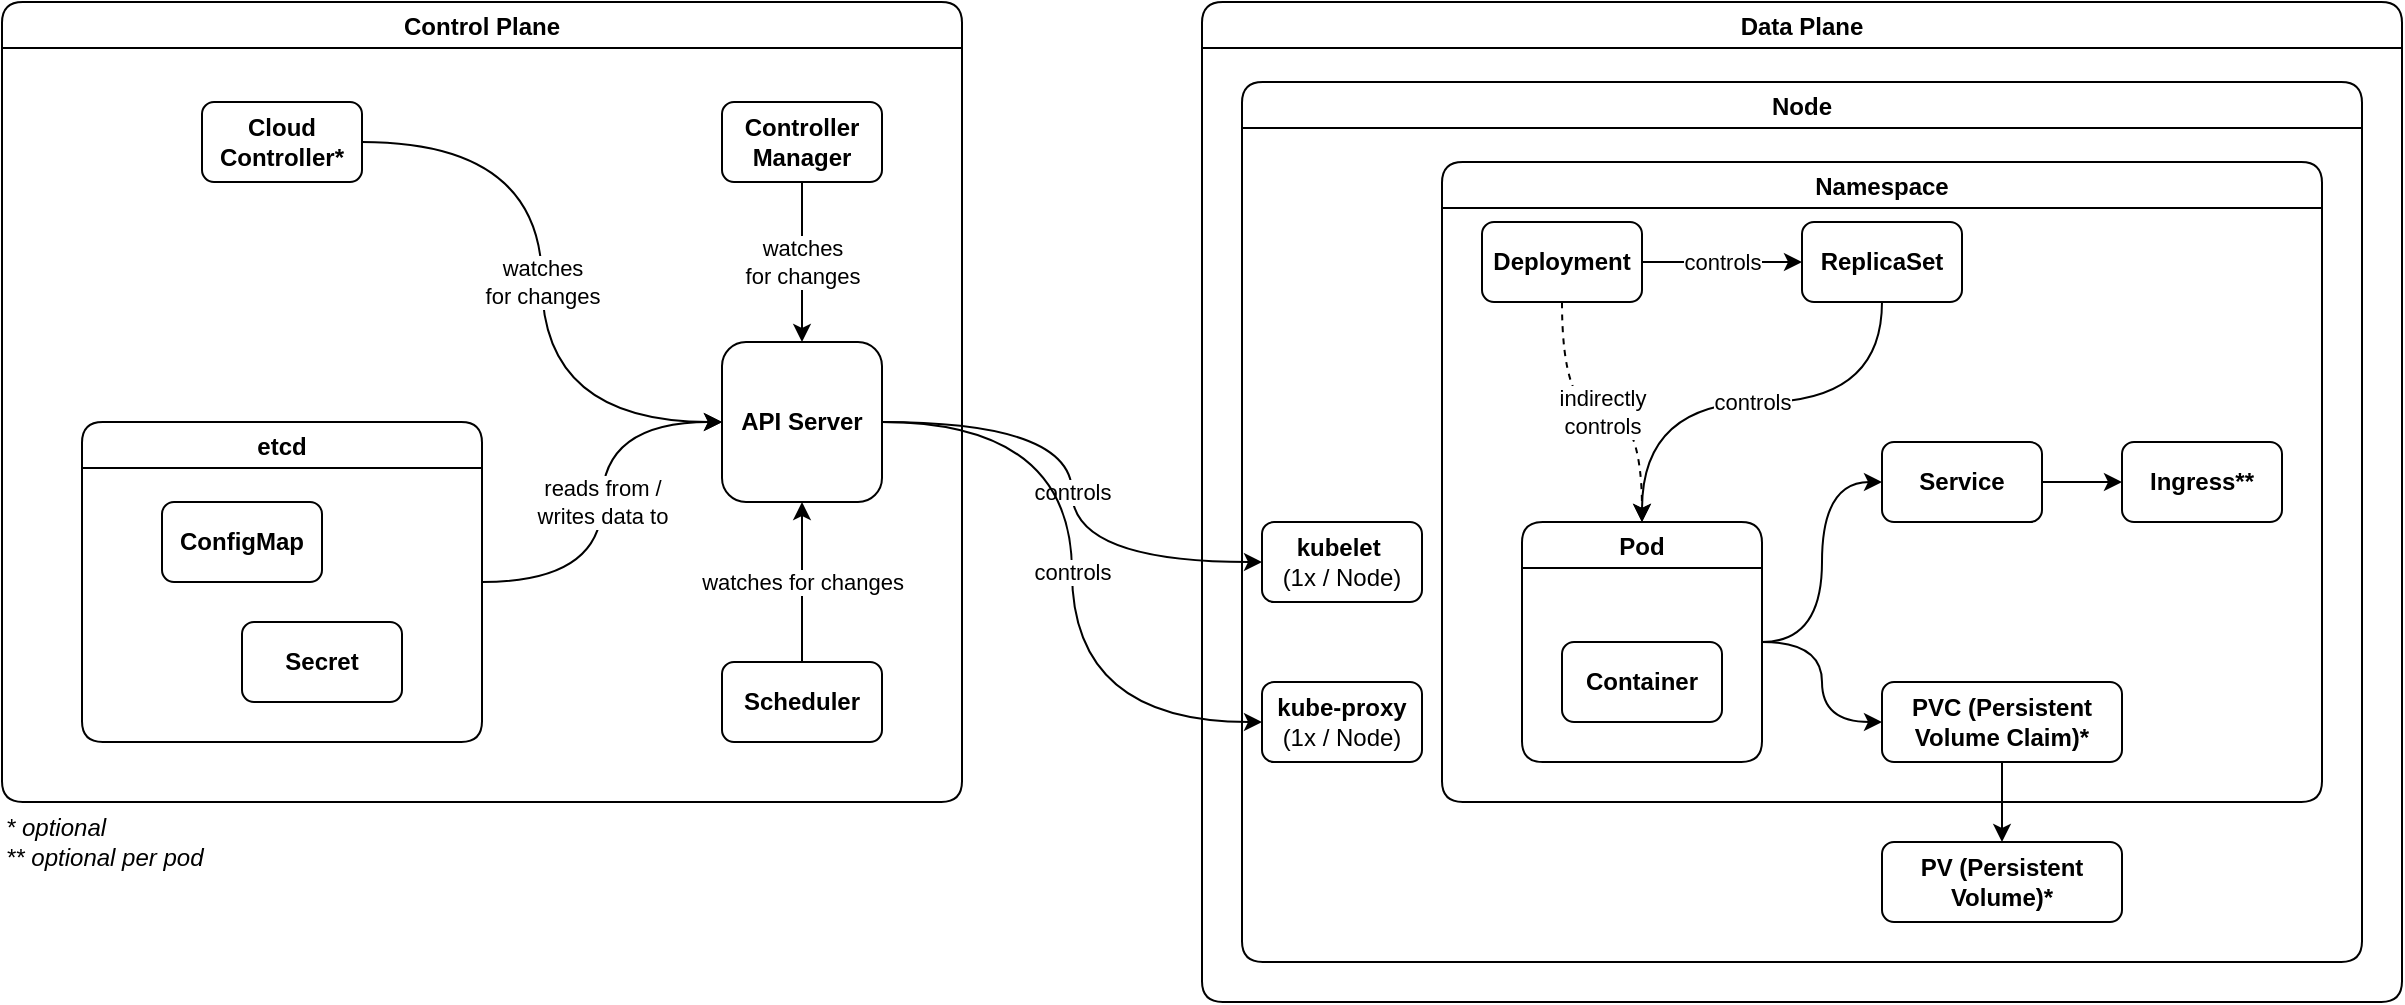 <mxfile scale="5" border="30">
    <diagram id="vPCKSPUFWRb-9OJNIS15" name="k8s_architecture">
        <mxGraphModel dx="1808" dy="624" grid="1" gridSize="10" guides="1" tooltips="1" connect="1" arrows="1" fold="1" page="1" pageScale="1" pageWidth="850" pageHeight="1100" background="#FFFFFF" math="0" shadow="0">
            <root>
                <mxCell id="0"/>
                <mxCell id="1" parent="0"/>
                <mxCell id="15" value="Node" style="swimlane;rounded=1;container=0;" parent="1" vertex="1">
                    <mxGeometry x="-60" y="40" width="560" height="440" as="geometry"/>
                </mxCell>
                <mxCell id="Z1n4L7d53lUlXm8QZN24-15" value="Data Plane" style="swimlane;rounded=1;container=0;" parent="1" vertex="1">
                    <mxGeometry x="-80" width="600" height="500" as="geometry"/>
                </mxCell>
                <mxCell id="11" value="Namespace" style="swimlane;rounded=1;startSize=23;container=0;" parent="Z1n4L7d53lUlXm8QZN24-15" vertex="1">
                    <mxGeometry x="120" y="80" width="440" height="320" as="geometry"/>
                </mxCell>
                <mxCell id="21" style="edgeStyle=orthogonalEdgeStyle;html=1;entryX=0;entryY=0.5;entryDx=0;entryDy=0;curved=1;" edge="1" parent="11" source="h6zBFYHbi13IkuGyHqoI-14" target="JFjtQ3_3fZUOOB4uauIV-16">
                    <mxGeometry relative="1" as="geometry"/>
                </mxCell>
                <mxCell id="23" style="edgeStyle=orthogonalEdgeStyle;curved=1;html=1;entryX=0;entryY=0.5;entryDx=0;entryDy=0;" edge="1" parent="11" source="h6zBFYHbi13IkuGyHqoI-14" target="18">
                    <mxGeometry relative="1" as="geometry"/>
                </mxCell>
                <mxCell id="h6zBFYHbi13IkuGyHqoI-14" value="Pod" style="swimlane;rounded=1;container=1;" parent="11" vertex="1">
                    <mxGeometry x="40" y="180" width="120" height="120" as="geometry">
                        <mxRectangle x="220" y="100" width="130" height="23" as="alternateBounds"/>
                    </mxGeometry>
                </mxCell>
                <mxCell id="h6zBFYHbi13IkuGyHqoI-15" value="&lt;b&gt;Container&lt;/b&gt;" style="rounded=1;whiteSpace=wrap;html=1;" parent="h6zBFYHbi13IkuGyHqoI-14" vertex="1">
                    <mxGeometry x="20" y="60" width="80" height="40" as="geometry"/>
                </mxCell>
                <mxCell id="JFjtQ3_3fZUOOB4uauIV-16" value="&lt;b&gt;Service&lt;/b&gt;" style="rounded=1;whiteSpace=wrap;html=1;" parent="11" vertex="1">
                    <mxGeometry x="220" y="140" width="80" height="40" as="geometry"/>
                </mxCell>
                <mxCell id="JFjtQ3_3fZUOOB4uauIV-18" value="&lt;b&gt;Ingress**&lt;/b&gt;" style="rounded=1;whiteSpace=wrap;html=1;" parent="11" vertex="1">
                    <mxGeometry x="340" y="140" width="80" height="40" as="geometry"/>
                </mxCell>
                <mxCell id="JFjtQ3_3fZUOOB4uauIV-19" style="edgeStyle=orthogonalEdgeStyle;curved=1;html=1;entryX=0;entryY=0.5;entryDx=0;entryDy=0;" parent="11" source="JFjtQ3_3fZUOOB4uauIV-16" target="JFjtQ3_3fZUOOB4uauIV-18" edge="1">
                    <mxGeometry relative="1" as="geometry"/>
                </mxCell>
                <mxCell id="18" value="&lt;b&gt;PVC (Persistent Volume Claim)*&lt;/b&gt;" style="rounded=1;whiteSpace=wrap;html=1;" vertex="1" parent="11">
                    <mxGeometry x="220" y="260" width="120" height="40" as="geometry"/>
                </mxCell>
                <mxCell id="12" value="&lt;b&gt;kubelet&lt;/b&gt;&amp;nbsp;&lt;br&gt;(1x / Node)" style="rounded=1;whiteSpace=wrap;html=1;" parent="Z1n4L7d53lUlXm8QZN24-15" vertex="1">
                    <mxGeometry x="30" y="260" width="80" height="40" as="geometry"/>
                </mxCell>
                <mxCell id="13" value="&lt;b&gt;kube-proxy&lt;br&gt;&lt;/b&gt;(1x / Node)" style="rounded=1;whiteSpace=wrap;html=1;" parent="Z1n4L7d53lUlXm8QZN24-15" vertex="1">
                    <mxGeometry x="30" y="340" width="80" height="40" as="geometry"/>
                </mxCell>
                <mxCell id="20" value="indirectly&lt;br&gt;controls" style="edgeStyle=orthogonalEdgeStyle;curved=1;html=1;dashed=1;" edge="1" parent="Z1n4L7d53lUlXm8QZN24-15" source="pGyoFhFBFUe1yXl2SOhE-15" target="h6zBFYHbi13IkuGyHqoI-14">
                    <mxGeometry relative="1" as="geometry"/>
                </mxCell>
                <mxCell id="pGyoFhFBFUe1yXl2SOhE-15" value="&lt;b&gt;Deployment&lt;/b&gt;" style="rounded=1;whiteSpace=wrap;html=1;" parent="Z1n4L7d53lUlXm8QZN24-15" vertex="1">
                    <mxGeometry x="140" y="110" width="80" height="40" as="geometry"/>
                </mxCell>
                <mxCell id="19" value="controls" style="edgeStyle=orthogonalEdgeStyle;html=1;entryX=0.5;entryY=0;entryDx=0;entryDy=0;curved=1;" edge="1" parent="Z1n4L7d53lUlXm8QZN24-15" source="pGyoFhFBFUe1yXl2SOhE-14" target="h6zBFYHbi13IkuGyHqoI-14">
                    <mxGeometry relative="1" as="geometry">
                        <Array as="points">
                            <mxPoint x="340" y="200"/>
                            <mxPoint x="220" y="200"/>
                        </Array>
                    </mxGeometry>
                </mxCell>
                <mxCell id="pGyoFhFBFUe1yXl2SOhE-14" value="&lt;b&gt;ReplicaSet&lt;/b&gt;" style="rounded=1;whiteSpace=wrap;html=1;" parent="Z1n4L7d53lUlXm8QZN24-15" vertex="1">
                    <mxGeometry x="300" y="110" width="80" height="40" as="geometry"/>
                </mxCell>
                <mxCell id="pGyoFhFBFUe1yXl2SOhE-17" value="controls" style="edgeStyle=orthogonalEdgeStyle;curved=1;html=1;entryX=0;entryY=0.5;entryDx=0;entryDy=0;" parent="Z1n4L7d53lUlXm8QZN24-15" source="pGyoFhFBFUe1yXl2SOhE-15" target="pGyoFhFBFUe1yXl2SOhE-14" edge="1">
                    <mxGeometry relative="1" as="geometry"/>
                </mxCell>
                <mxCell id="22" value="&lt;b&gt;PV (Persistent Volume)*&lt;/b&gt;" style="rounded=1;whiteSpace=wrap;html=1;" vertex="1" parent="Z1n4L7d53lUlXm8QZN24-15">
                    <mxGeometry x="340" y="420" width="120" height="40" as="geometry"/>
                </mxCell>
                <mxCell id="24" style="edgeStyle=orthogonalEdgeStyle;curved=1;html=1;entryX=0.5;entryY=0;entryDx=0;entryDy=0;" edge="1" parent="Z1n4L7d53lUlXm8QZN24-15" source="18" target="22">
                    <mxGeometry relative="1" as="geometry"/>
                </mxCell>
                <mxCell id="KVBD6km7TDQGRYkFGeXN-26" value="Control Plane" style="swimlane;rounded=1;startSize=23;container=0;" parent="1" vertex="1">
                    <mxGeometry x="-680" width="480" height="400" as="geometry"/>
                </mxCell>
                <mxCell id="KVBD6km7TDQGRYkFGeXN-27" value="&lt;span style=&quot;color: rgb(0 , 0 , 0) ; font-family: &amp;#34;helvetica&amp;#34; ; font-size: 11px ; font-style: normal ; font-weight: 400 ; letter-spacing: normal ; text-align: center ; text-indent: 0px ; text-transform: none ; word-spacing: 0px ; background-color: rgb(255 , 255 , 255) ; display: inline ; float: none&quot;&gt;watches for changes&lt;/span&gt;" style="edgeStyle=none;html=1;" parent="1" source="KVBD6km7TDQGRYkFGeXN-18" edge="1">
                    <mxGeometry relative="1" as="geometry">
                        <mxPoint x="-280" y="250" as="targetPoint"/>
                    </mxGeometry>
                </mxCell>
                <mxCell id="KVBD6km7TDQGRYkFGeXN-33" value="controls" style="edgeStyle=orthogonalEdgeStyle;curved=1;html=1;entryX=0;entryY=0.5;entryDx=0;entryDy=0;" parent="1" source="KVBD6km7TDQGRYkFGeXN-19" target="12" edge="1">
                    <mxGeometry relative="1" as="geometry"/>
                </mxCell>
                <mxCell id="KVBD6km7TDQGRYkFGeXN-34" value="controls" style="edgeStyle=orthogonalEdgeStyle;curved=1;html=1;entryX=0;entryY=0.5;entryDx=0;entryDy=0;" parent="1" source="KVBD6km7TDQGRYkFGeXN-19" target="13" edge="1">
                    <mxGeometry relative="1" as="geometry"/>
                </mxCell>
                <mxCell id="17" value="&lt;i&gt;* optional&lt;br&gt;** optional per pod&lt;br&gt;&lt;/i&gt;" style="text;html=1;strokeColor=none;fillColor=none;align=left;verticalAlign=middle;whiteSpace=wrap;rounded=0;" parent="1" vertex="1">
                    <mxGeometry x="-680" y="400" width="120" height="40" as="geometry"/>
                </mxCell>
                <mxCell id="KVBD6km7TDQGRYkFGeXN-29" value="&lt;span style=&quot;color: rgb(0 , 0 , 0) ; font-family: &amp;#34;helvetica&amp;#34; ; font-size: 11px ; font-style: normal ; font-weight: 400 ; letter-spacing: normal ; text-align: center ; text-indent: 0px ; text-transform: none ; word-spacing: 0px ; background-color: rgb(255 , 255 , 255) ; display: inline ; float: none&quot;&gt;reads from /&lt;/span&gt;&lt;br style=&quot;color: rgb(0 , 0 , 0) ; font-family: &amp;#34;helvetica&amp;#34; ; font-size: 11px ; font-style: normal ; font-weight: 400 ; letter-spacing: normal ; text-align: center ; text-indent: 0px ; text-transform: none ; word-spacing: 0px&quot;&gt;&lt;span style=&quot;color: rgb(0 , 0 , 0) ; font-family: &amp;#34;helvetica&amp;#34; ; font-size: 11px ; font-style: normal ; font-weight: 400 ; letter-spacing: normal ; text-align: center ; text-indent: 0px ; text-transform: none ; word-spacing: 0px ; background-color: rgb(255 , 255 , 255) ; display: inline ; float: none&quot;&gt;writes data to&lt;/span&gt;" style="edgeStyle=orthogonalEdgeStyle;html=1;entryX=0;entryY=0.5;entryDx=0;entryDy=0;curved=1;" parent="1" source="KVBD6km7TDQGRYkFGeXN-23" target="KVBD6km7TDQGRYkFGeXN-19" edge="1">
                    <mxGeometry relative="1" as="geometry"/>
                </mxCell>
                <mxCell id="KVBD6km7TDQGRYkFGeXN-23" value="etcd" style="swimlane;rounded=1;startSize=23;" parent="1" vertex="1">
                    <mxGeometry x="-640" y="210" width="200" height="160" as="geometry"/>
                </mxCell>
                <mxCell id="KVBD6km7TDQGRYkFGeXN-24" value="&lt;b&gt;ConfigMap&lt;/b&gt;" style="rounded=1;whiteSpace=wrap;html=1;" parent="KVBD6km7TDQGRYkFGeXN-23" vertex="1">
                    <mxGeometry x="40" y="40" width="80" height="40" as="geometry"/>
                </mxCell>
                <mxCell id="KVBD6km7TDQGRYkFGeXN-25" value="&lt;b&gt;Secret&lt;/b&gt;" style="rounded=1;whiteSpace=wrap;html=1;" parent="KVBD6km7TDQGRYkFGeXN-23" vertex="1">
                    <mxGeometry x="80" y="100" width="80" height="40" as="geometry"/>
                </mxCell>
                <mxCell id="KVBD6km7TDQGRYkFGeXN-19" value="&lt;b&gt;API Server&lt;/b&gt;" style="rounded=1;whiteSpace=wrap;html=1;" parent="1" vertex="1">
                    <mxGeometry x="-320" y="170" width="80" height="80" as="geometry"/>
                </mxCell>
                <mxCell id="KVBD6km7TDQGRYkFGeXN-21" value="&lt;b&gt;Controller Manager&lt;/b&gt;" style="rounded=1;whiteSpace=wrap;html=1;" parent="1" vertex="1">
                    <mxGeometry x="-320" y="50" width="80" height="40" as="geometry"/>
                </mxCell>
                <mxCell id="KVBD6km7TDQGRYkFGeXN-20" value="watches&lt;br&gt;for changes" style="edgeStyle=orthogonalEdgeStyle;curved=1;html=1;entryX=0.5;entryY=0;entryDx=0;entryDy=0;" parent="1" source="KVBD6km7TDQGRYkFGeXN-21" target="KVBD6km7TDQGRYkFGeXN-19" edge="1">
                    <mxGeometry relative="1" as="geometry"/>
                </mxCell>
                <mxCell id="KVBD6km7TDQGRYkFGeXN-18" value="&lt;b&gt;Scheduler&lt;br&gt;&lt;/b&gt;" style="rounded=1;whiteSpace=wrap;html=1;" parent="1" vertex="1">
                    <mxGeometry x="-320" y="330" width="80" height="40" as="geometry"/>
                </mxCell>
                <mxCell id="KVBD6km7TDQGRYkFGeXN-31" value="&lt;span style=&quot;color: rgb(0 , 0 , 0) ; font-family: &amp;#34;helvetica&amp;#34; ; font-size: 11px ; font-style: normal ; font-weight: 400 ; letter-spacing: normal ; text-align: center ; text-indent: 0px ; text-transform: none ; word-spacing: 0px ; background-color: rgb(255 , 255 , 255) ; display: inline ; float: none&quot;&gt;watches&lt;/span&gt;&lt;br style=&quot;color: rgb(0 , 0 , 0) ; font-family: &amp;#34;helvetica&amp;#34; ; font-size: 11px ; font-style: normal ; font-weight: 400 ; letter-spacing: normal ; text-align: center ; text-indent: 0px ; text-transform: none ; word-spacing: 0px&quot;&gt;&lt;span style=&quot;color: rgb(0 , 0 , 0) ; font-family: &amp;#34;helvetica&amp;#34; ; font-size: 11px ; font-style: normal ; font-weight: 400 ; letter-spacing: normal ; text-align: center ; text-indent: 0px ; text-transform: none ; word-spacing: 0px ; background-color: rgb(255 , 255 , 255) ; display: inline ; float: none&quot;&gt;for changes&lt;/span&gt;" style="edgeStyle=orthogonalEdgeStyle;curved=1;html=1;entryX=0;entryY=0.5;entryDx=0;entryDy=0;" parent="1" source="KVBD6km7TDQGRYkFGeXN-16" target="KVBD6km7TDQGRYkFGeXN-19" edge="1">
                    <mxGeometry relative="1" as="geometry"/>
                </mxCell>
                <mxCell id="KVBD6km7TDQGRYkFGeXN-16" value="&lt;b&gt;Cloud Controller*&lt;/b&gt;" style="rounded=1;whiteSpace=wrap;html=1;" parent="1" vertex="1">
                    <mxGeometry x="-580" y="50" width="80" height="40" as="geometry"/>
                </mxCell>
            </root>
        </mxGraphModel>
    </diagram>
    <diagram id="XbA0uIqEg7AaF9tX0DSb" name="control plane">
        <mxGraphModel dx="2261" dy="624" grid="1" gridSize="10" guides="1" tooltips="1" connect="1" arrows="1" fold="1" page="1" pageScale="1" pageWidth="850" pageHeight="1100" math="0" shadow="0">
            <root>
                <mxCell id="8I_JmRNnupfbHmlrHGWc-0"/>
                <mxCell id="8I_JmRNnupfbHmlrHGWc-1" parent="8I_JmRNnupfbHmlrHGWc-0"/>
                <mxCell id="NnrZnB-4yMqVigNS2OZB-0" value="Control Plane" style="swimlane;rounded=1;startSize=23;" vertex="1" parent="8I_JmRNnupfbHmlrHGWc-1">
                    <mxGeometry x="-680" y="10" width="480" height="420" as="geometry"/>
                </mxCell>
                <mxCell id="NnrZnB-4yMqVigNS2OZB-1" value="&lt;span style=&quot;color: rgb(0 , 0 , 0) ; font-family: &amp;#34;helvetica&amp;#34; ; font-size: 11px ; font-style: normal ; font-weight: 400 ; letter-spacing: normal ; text-align: center ; text-indent: 0px ; text-transform: none ; word-spacing: 0px ; background-color: rgb(255 , 255 , 255) ; display: inline ; float: none&quot;&gt;reads from /&lt;/span&gt;&lt;br style=&quot;color: rgb(0 , 0 , 0) ; font-family: &amp;#34;helvetica&amp;#34; ; font-size: 11px ; font-style: normal ; font-weight: 400 ; letter-spacing: normal ; text-align: center ; text-indent: 0px ; text-transform: none ; word-spacing: 0px&quot;&gt;&lt;span style=&quot;color: rgb(0 , 0 , 0) ; font-family: &amp;#34;helvetica&amp;#34; ; font-size: 11px ; font-style: normal ; font-weight: 400 ; letter-spacing: normal ; text-align: center ; text-indent: 0px ; text-transform: none ; word-spacing: 0px ; background-color: rgb(255 , 255 , 255) ; display: inline ; float: none&quot;&gt;writes data to&lt;/span&gt;" style="edgeStyle=orthogonalEdgeStyle;html=1;entryX=0;entryY=0.5;entryDx=0;entryDy=0;curved=1;" edge="1" parent="NnrZnB-4yMqVigNS2OZB-0" source="NnrZnB-4yMqVigNS2OZB-2" target="NnrZnB-4yMqVigNS2OZB-5">
                    <mxGeometry relative="1" as="geometry"/>
                </mxCell>
                <mxCell id="NnrZnB-4yMqVigNS2OZB-2" value="etcd" style="swimlane;rounded=1;startSize=23;" vertex="1" parent="NnrZnB-4yMqVigNS2OZB-0">
                    <mxGeometry x="40" y="220" width="200" height="160" as="geometry"/>
                </mxCell>
                <mxCell id="NnrZnB-4yMqVigNS2OZB-3" value="&lt;b&gt;ConfigMap&lt;/b&gt;" style="rounded=1;whiteSpace=wrap;html=1;" vertex="1" parent="NnrZnB-4yMqVigNS2OZB-2">
                    <mxGeometry x="40" y="40" width="80" height="40" as="geometry"/>
                </mxCell>
                <mxCell id="NnrZnB-4yMqVigNS2OZB-4" value="&lt;b&gt;Secret&lt;/b&gt;" style="rounded=1;whiteSpace=wrap;html=1;" vertex="1" parent="NnrZnB-4yMqVigNS2OZB-2">
                    <mxGeometry x="80" y="100" width="80" height="40" as="geometry"/>
                </mxCell>
                <mxCell id="NnrZnB-4yMqVigNS2OZB-5" value="&lt;b&gt;API Server&lt;/b&gt;" style="rounded=1;whiteSpace=wrap;html=1;" vertex="1" parent="NnrZnB-4yMqVigNS2OZB-0">
                    <mxGeometry x="360" y="180" width="80" height="80" as="geometry"/>
                </mxCell>
                <mxCell id="NnrZnB-4yMqVigNS2OZB-6" value="&lt;b&gt;Controller Manager&lt;/b&gt;" style="rounded=1;whiteSpace=wrap;html=1;" vertex="1" parent="NnrZnB-4yMqVigNS2OZB-0">
                    <mxGeometry x="360" y="60" width="80" height="40" as="geometry"/>
                </mxCell>
                <mxCell id="NnrZnB-4yMqVigNS2OZB-7" value="watches&lt;br&gt;for changes" style="edgeStyle=orthogonalEdgeStyle;curved=1;html=1;entryX=0.5;entryY=0;entryDx=0;entryDy=0;" edge="1" parent="NnrZnB-4yMqVigNS2OZB-0" source="NnrZnB-4yMqVigNS2OZB-6" target="NnrZnB-4yMqVigNS2OZB-5">
                    <mxGeometry relative="1" as="geometry"/>
                </mxCell>
                <mxCell id="NnrZnB-4yMqVigNS2OZB-8" value="&lt;b&gt;Scheduler&lt;br&gt;&lt;/b&gt;" style="rounded=1;whiteSpace=wrap;html=1;" vertex="1" parent="NnrZnB-4yMqVigNS2OZB-0">
                    <mxGeometry x="360" y="340" width="80" height="40" as="geometry"/>
                </mxCell>
                <mxCell id="NnrZnB-4yMqVigNS2OZB-9" value="&lt;span style=&quot;color: rgb(0 , 0 , 0) ; font-family: &amp;#34;helvetica&amp;#34; ; font-size: 11px ; font-style: normal ; font-weight: 400 ; letter-spacing: normal ; text-align: center ; text-indent: 0px ; text-transform: none ; word-spacing: 0px ; background-color: rgb(255 , 255 , 255) ; display: inline ; float: none&quot;&gt;watches&lt;/span&gt;&lt;br style=&quot;color: rgb(0 , 0 , 0) ; font-family: &amp;#34;helvetica&amp;#34; ; font-size: 11px ; font-style: normal ; font-weight: 400 ; letter-spacing: normal ; text-align: center ; text-indent: 0px ; text-transform: none ; word-spacing: 0px&quot;&gt;&lt;span style=&quot;color: rgb(0 , 0 , 0) ; font-family: &amp;#34;helvetica&amp;#34; ; font-size: 11px ; font-style: normal ; font-weight: 400 ; letter-spacing: normal ; text-align: center ; text-indent: 0px ; text-transform: none ; word-spacing: 0px ; background-color: rgb(255 , 255 , 255) ; display: inline ; float: none&quot;&gt;for changes&lt;/span&gt;" style="edgeStyle=orthogonalEdgeStyle;curved=1;html=1;entryX=0;entryY=0.5;entryDx=0;entryDy=0;" edge="1" parent="NnrZnB-4yMqVigNS2OZB-0" source="NnrZnB-4yMqVigNS2OZB-10" target="NnrZnB-4yMqVigNS2OZB-5">
                    <mxGeometry relative="1" as="geometry"/>
                </mxCell>
                <mxCell id="NnrZnB-4yMqVigNS2OZB-10" value="&lt;b&gt;Cloud Controller*&lt;/b&gt;" style="rounded=1;whiteSpace=wrap;html=1;" vertex="1" parent="NnrZnB-4yMqVigNS2OZB-0">
                    <mxGeometry x="100" y="60" width="80" height="40" as="geometry"/>
                </mxCell>
                <mxCell id="NnrZnB-4yMqVigNS2OZB-11" value="&lt;span style=&quot;color: rgb(0 , 0 , 0) ; font-family: &amp;#34;helvetica&amp;#34; ; font-size: 11px ; font-style: normal ; font-weight: 400 ; letter-spacing: normal ; text-align: center ; text-indent: 0px ; text-transform: none ; word-spacing: 0px ; background-color: rgb(255 , 255 , 255) ; display: inline ; float: none&quot;&gt;watches for changes&lt;/span&gt;" style="edgeStyle=none;html=1;" edge="1" parent="8I_JmRNnupfbHmlrHGWc-1" source="NnrZnB-4yMqVigNS2OZB-8">
                    <mxGeometry relative="1" as="geometry">
                        <mxPoint x="-280" y="270" as="targetPoint"/>
                    </mxGeometry>
                </mxCell>
            </root>
        </mxGraphModel>
    </diagram>
</mxfile>